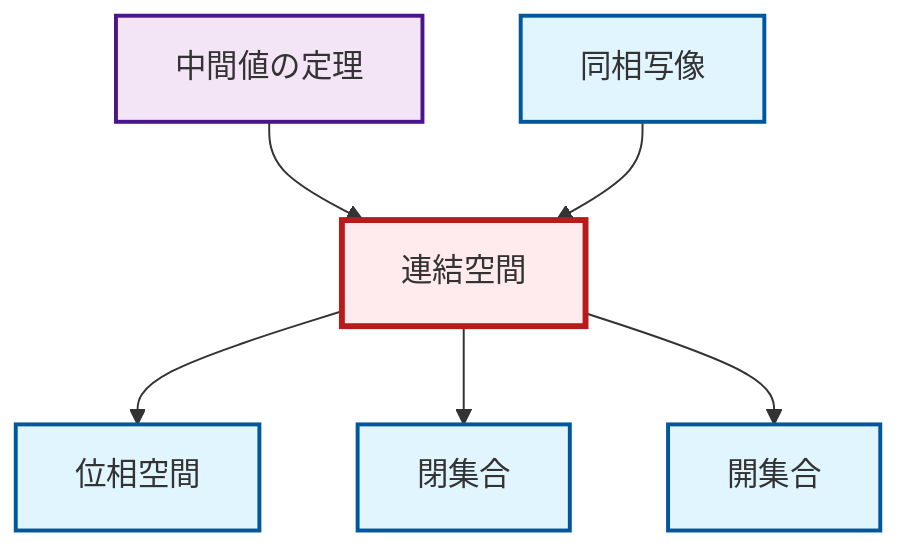 graph TD
    classDef definition fill:#e1f5fe,stroke:#01579b,stroke-width:2px
    classDef theorem fill:#f3e5f5,stroke:#4a148c,stroke-width:2px
    classDef axiom fill:#fff3e0,stroke:#e65100,stroke-width:2px
    classDef example fill:#e8f5e9,stroke:#1b5e20,stroke-width:2px
    classDef current fill:#ffebee,stroke:#b71c1c,stroke-width:3px
    def-open-set["開集合"]:::definition
    thm-intermediate-value["中間値の定理"]:::theorem
    def-closed-set["閉集合"]:::definition
    def-homeomorphism["同相写像"]:::definition
    def-topological-space["位相空間"]:::definition
    def-connected["連結空間"]:::definition
    def-connected --> def-topological-space
    thm-intermediate-value --> def-connected
    def-connected --> def-closed-set
    def-homeomorphism --> def-connected
    def-connected --> def-open-set
    class def-connected current